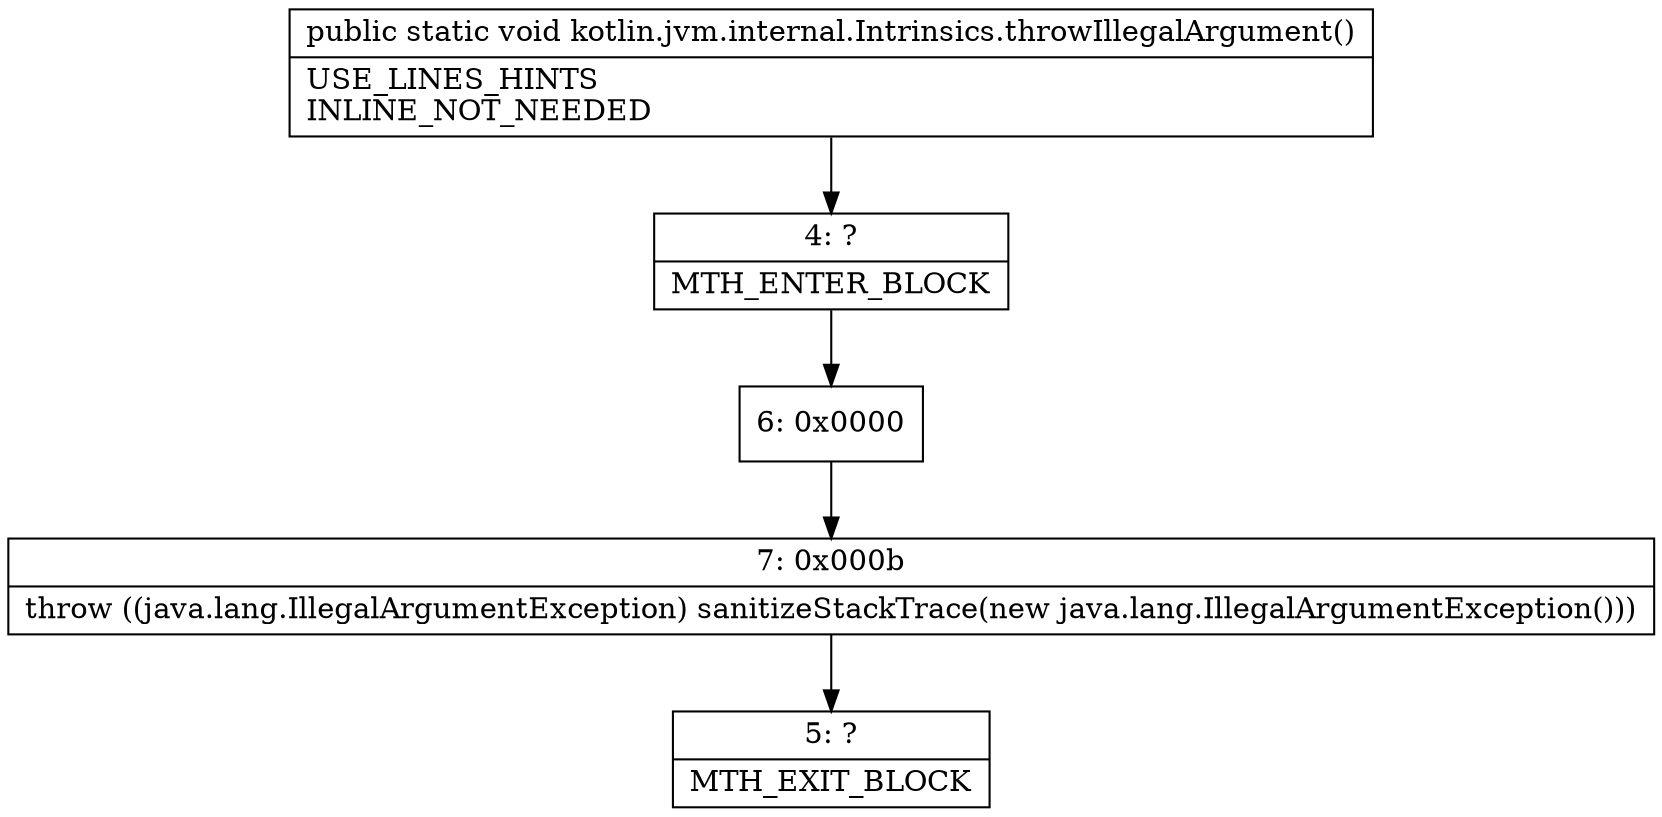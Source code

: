 digraph "CFG forkotlin.jvm.internal.Intrinsics.throwIllegalArgument()V" {
Node_4 [shape=record,label="{4\:\ ?|MTH_ENTER_BLOCK\l}"];
Node_6 [shape=record,label="{6\:\ 0x0000}"];
Node_7 [shape=record,label="{7\:\ 0x000b|throw ((java.lang.IllegalArgumentException) sanitizeStackTrace(new java.lang.IllegalArgumentException()))\l}"];
Node_5 [shape=record,label="{5\:\ ?|MTH_EXIT_BLOCK\l}"];
MethodNode[shape=record,label="{public static void kotlin.jvm.internal.Intrinsics.throwIllegalArgument()  | USE_LINES_HINTS\lINLINE_NOT_NEEDED\l}"];
MethodNode -> Node_4;Node_4 -> Node_6;
Node_6 -> Node_7;
Node_7 -> Node_5;
}

